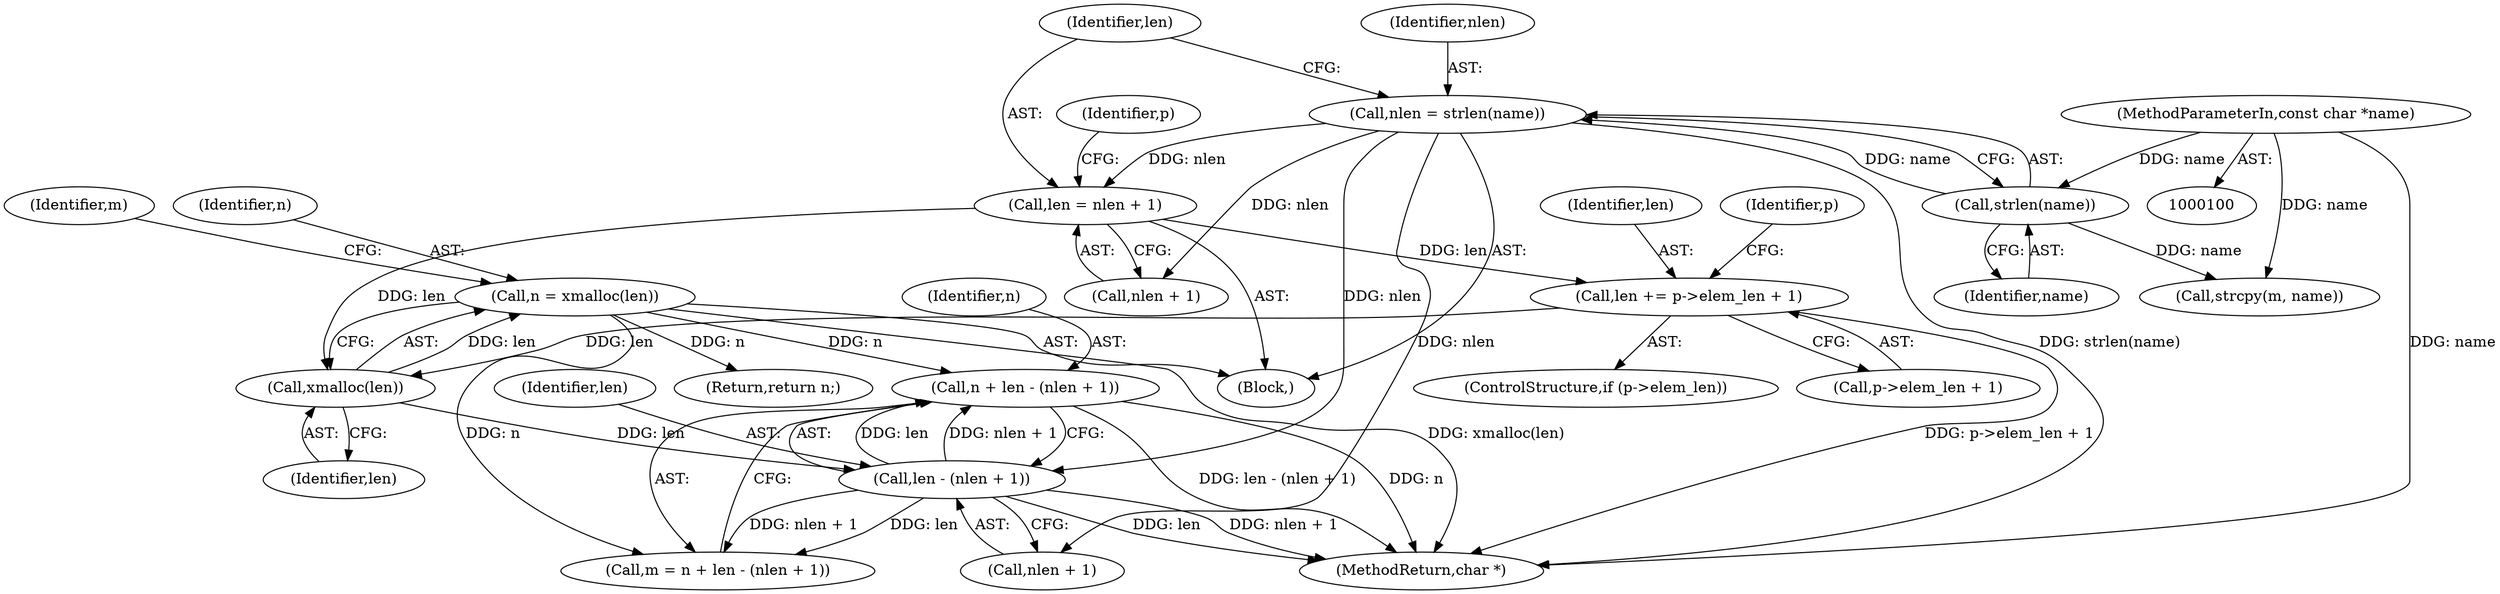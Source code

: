 digraph "0_git_34fa79a6cde56d6d428ab0d3160cb094ebad3305_0@pointer" {
"1000146" [label="(Call,n + len - (nlen + 1))"];
"1000140" [label="(Call,n = xmalloc(len))"];
"1000142" [label="(Call,xmalloc(len))"];
"1000113" [label="(Call,len = nlen + 1)"];
"1000108" [label="(Call,nlen = strlen(name))"];
"1000110" [label="(Call,strlen(name))"];
"1000102" [label="(MethodParameterIn,const char *name)"];
"1000133" [label="(Call,len += p->elem_len + 1)"];
"1000148" [label="(Call,len - (nlen + 1))"];
"1000149" [label="(Identifier,len)"];
"1000153" [label="(Call,strcpy(m, name))"];
"1000141" [label="(Identifier,n)"];
"1000194" [label="(Return,return n;)"];
"1000146" [label="(Call,n + len - (nlen + 1))"];
"1000144" [label="(Call,m = n + len - (nlen + 1))"];
"1000150" [label="(Call,nlen + 1)"];
"1000114" [label="(Identifier,len)"];
"1000145" [label="(Identifier,m)"];
"1000129" [label="(ControlStructure,if (p->elem_len))"];
"1000103" [label="(Block,)"];
"1000110" [label="(Call,strlen(name))"];
"1000109" [label="(Identifier,nlen)"];
"1000124" [label="(Identifier,p)"];
"1000148" [label="(Call,len - (nlen + 1))"];
"1000113" [label="(Call,len = nlen + 1)"];
"1000147" [label="(Identifier,n)"];
"1000142" [label="(Call,xmalloc(len))"];
"1000120" [label="(Identifier,p)"];
"1000108" [label="(Call,nlen = strlen(name))"];
"1000140" [label="(Call,n = xmalloc(len))"];
"1000134" [label="(Identifier,len)"];
"1000115" [label="(Call,nlen + 1)"];
"1000143" [label="(Identifier,len)"];
"1000133" [label="(Call,len += p->elem_len + 1)"];
"1000102" [label="(MethodParameterIn,const char *name)"];
"1000111" [label="(Identifier,name)"];
"1000135" [label="(Call,p->elem_len + 1)"];
"1000196" [label="(MethodReturn,char *)"];
"1000146" -> "1000144"  [label="AST: "];
"1000146" -> "1000148"  [label="CFG: "];
"1000147" -> "1000146"  [label="AST: "];
"1000148" -> "1000146"  [label="AST: "];
"1000144" -> "1000146"  [label="CFG: "];
"1000146" -> "1000196"  [label="DDG: len - (nlen + 1)"];
"1000146" -> "1000196"  [label="DDG: n"];
"1000140" -> "1000146"  [label="DDG: n"];
"1000148" -> "1000146"  [label="DDG: len"];
"1000148" -> "1000146"  [label="DDG: nlen + 1"];
"1000140" -> "1000103"  [label="AST: "];
"1000140" -> "1000142"  [label="CFG: "];
"1000141" -> "1000140"  [label="AST: "];
"1000142" -> "1000140"  [label="AST: "];
"1000145" -> "1000140"  [label="CFG: "];
"1000140" -> "1000196"  [label="DDG: xmalloc(len)"];
"1000142" -> "1000140"  [label="DDG: len"];
"1000140" -> "1000144"  [label="DDG: n"];
"1000140" -> "1000194"  [label="DDG: n"];
"1000142" -> "1000143"  [label="CFG: "];
"1000143" -> "1000142"  [label="AST: "];
"1000113" -> "1000142"  [label="DDG: len"];
"1000133" -> "1000142"  [label="DDG: len"];
"1000142" -> "1000148"  [label="DDG: len"];
"1000113" -> "1000103"  [label="AST: "];
"1000113" -> "1000115"  [label="CFG: "];
"1000114" -> "1000113"  [label="AST: "];
"1000115" -> "1000113"  [label="AST: "];
"1000120" -> "1000113"  [label="CFG: "];
"1000108" -> "1000113"  [label="DDG: nlen"];
"1000113" -> "1000133"  [label="DDG: len"];
"1000108" -> "1000103"  [label="AST: "];
"1000108" -> "1000110"  [label="CFG: "];
"1000109" -> "1000108"  [label="AST: "];
"1000110" -> "1000108"  [label="AST: "];
"1000114" -> "1000108"  [label="CFG: "];
"1000108" -> "1000196"  [label="DDG: strlen(name)"];
"1000110" -> "1000108"  [label="DDG: name"];
"1000108" -> "1000115"  [label="DDG: nlen"];
"1000108" -> "1000148"  [label="DDG: nlen"];
"1000108" -> "1000150"  [label="DDG: nlen"];
"1000110" -> "1000111"  [label="CFG: "];
"1000111" -> "1000110"  [label="AST: "];
"1000102" -> "1000110"  [label="DDG: name"];
"1000110" -> "1000153"  [label="DDG: name"];
"1000102" -> "1000100"  [label="AST: "];
"1000102" -> "1000196"  [label="DDG: name"];
"1000102" -> "1000153"  [label="DDG: name"];
"1000133" -> "1000129"  [label="AST: "];
"1000133" -> "1000135"  [label="CFG: "];
"1000134" -> "1000133"  [label="AST: "];
"1000135" -> "1000133"  [label="AST: "];
"1000124" -> "1000133"  [label="CFG: "];
"1000133" -> "1000196"  [label="DDG: p->elem_len + 1"];
"1000148" -> "1000150"  [label="CFG: "];
"1000149" -> "1000148"  [label="AST: "];
"1000150" -> "1000148"  [label="AST: "];
"1000148" -> "1000196"  [label="DDG: nlen + 1"];
"1000148" -> "1000196"  [label="DDG: len"];
"1000148" -> "1000144"  [label="DDG: len"];
"1000148" -> "1000144"  [label="DDG: nlen + 1"];
}
